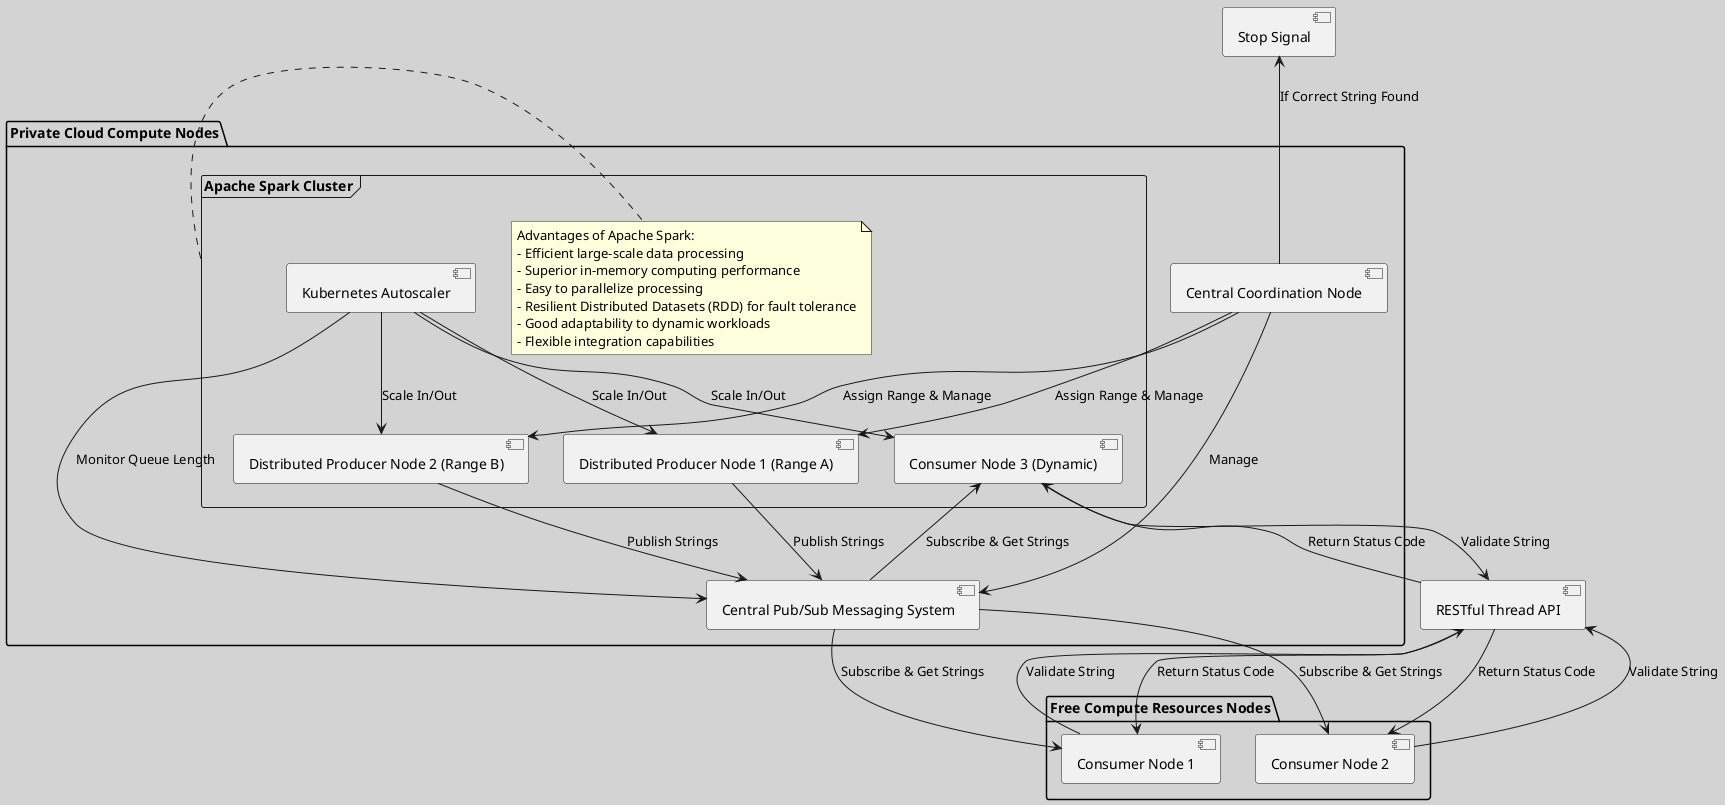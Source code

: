 @startuml
skinparam backgroundColor #D3D3D3

' System Description
' Brute-Force Password Cracker: Aiming to recover a lost password for a colleague's Threads account using brute-force attack.
' The process could take several months to years, utilizing both paid computing resources (from private cloud providers like AWS, Azure, GCP)
' and free resources in the form of a temporary public computer network.
' The integration of these two types of resources (Private Cloud Resources and Free Compute Resources) is not clear.

package "Private Cloud Compute Nodes" {
    [Central Coordination Node] as Coordinator
    frame "Apache Spark Cluster" {
        note right of "Apache Spark Cluster"
          Advantages of Apache Spark:
          - Efficient large-scale data processing
          - Superior in-memory computing performance
          - Easy to parallelize processing
          - Resilient Distributed Datasets (RDD) for fault tolerance
          - Good adaptability to dynamic workloads
          - Flexible integration capabilities
        end note
        [Distributed Producer Node 1 (Range A)] as DistProducer1
        [Distributed Producer Node 2 (Range B)] as DistProducer2
        [Kubernetes Autoscaler] as Autoscaler
        [Consumer Node 3 (Dynamic)] as DynamicConsumer3
    }
    [Central Pub/Sub Messaging System] as PubSub
}

package "Free Compute Resources Nodes" {
    [Consumer Node 1] as FreeConsumer1
    [Consumer Node 2] as FreeConsumer2
}
    
[RESTful Thread API] as API

Autoscaler --> PubSub : Monitor Queue Length
Autoscaler --> DistProducer1 : Scale In/Out
Autoscaler --> DistProducer2 : Scale In/Out
Autoscaler --> DynamicConsumer3 : Scale In/Out

Coordinator --> DistProducer1 : Assign Range & Manage
Coordinator --> DistProducer2 : Assign Range & Manage
Coordinator --> PubSub : Manage
    
DistProducer1 --> PubSub : Publish Strings
DistProducer2 --> PubSub : Publish Strings

PubSub --> FreeConsumer1 : Subscribe & Get Strings
PubSub --> FreeConsumer2 : Subscribe & Get Strings
PubSub --> DynamicConsumer3 : Subscribe & Get Strings

FreeConsumer1 --> API : Validate String
FreeConsumer2 --> API : Validate String
DynamicConsumer3 --> API : Validate String

API --> FreeConsumer1 : Return Status Code
API --> FreeConsumer2 : Return Status Code
API --> DynamicConsumer3 : Return Status Code

Coordinator -up-> [Stop Signal] : If Correct String Found

@enduml
